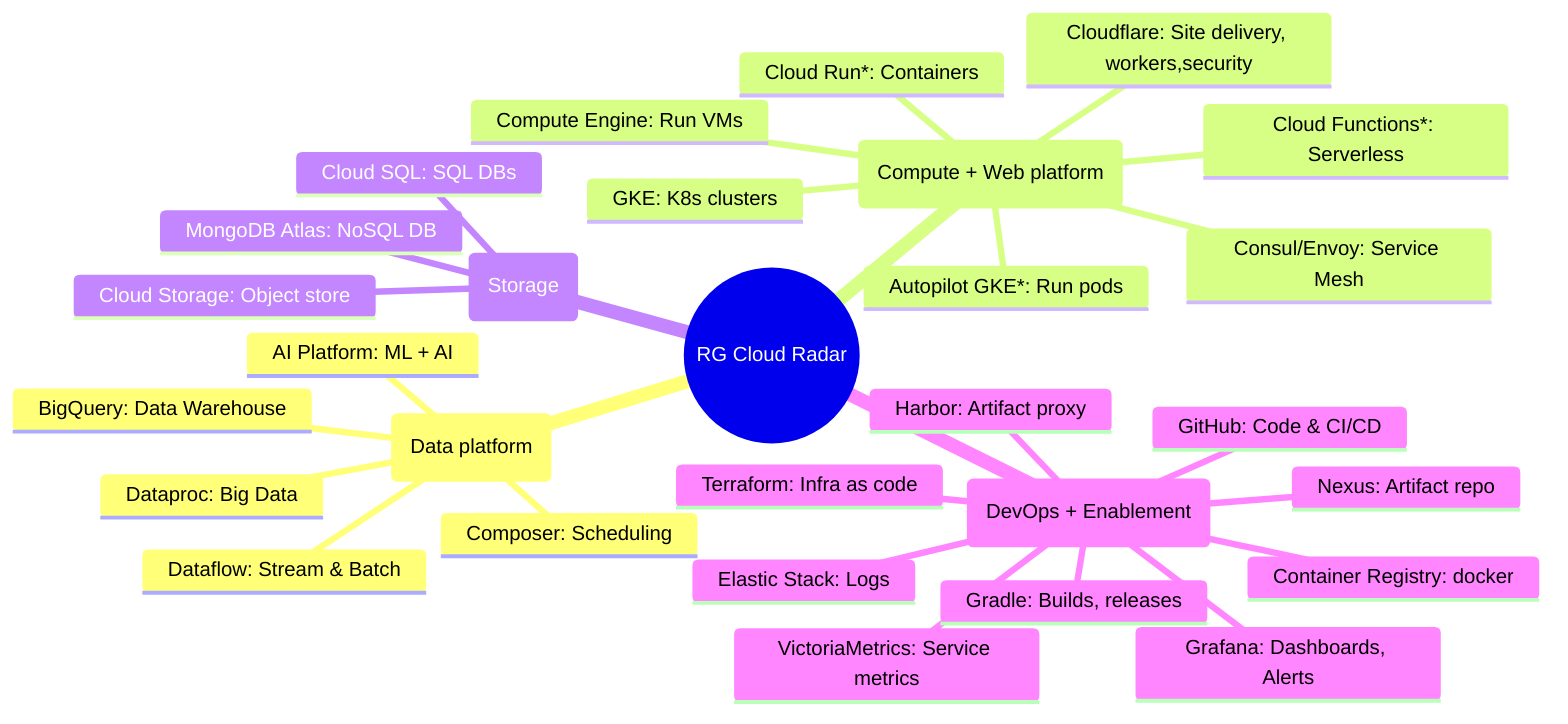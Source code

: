 mindmap
root((RG Cloud Radar))
  (Data platform)
  ::icon(fa-solid fa-chart-pie)
                BigQuery: Data Warehouse
                AI Platform: ML + AI
                Dataflow: Stream & Batch
                Dataproc: Big Data
                Composer: Scheduling
  (Compute + Web platform)
    ::icon(fa-solid fa-microchip)
                GKE: K8s clusters
                Autopilot GKE*: Run pods
                Compute Engine: Run VMs 
                Cloud Functions*: Serverless
                Cloud Run*: Containers
                Consul/Envoy: Service Mesh
                Cloudflare: Site delivery, workers,security
  (Storage)
        ::icon(fa-solid fa-database)
                Cloud Storage: Object store
                Cloud SQL: SQL DBs
                MongoDB Atlas: NoSQL DB   
  (DevOps + Enablement)
    ::icon(fa-brands fa-github)
                GitHub: Code & CI/CD
                Terraform: Infra as code
                Grafana: Dashboards, Alerts
                VictoriaMetrics: Service metrics
                Elastic Stack: Logs
                Gradle: Builds, releases
                Harbor: Artifact proxy
                Nexus: Artifact repo
                Container Registry: docker